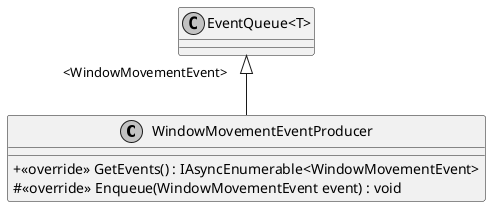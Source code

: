 @startuml
skinparam monochrome true
skinparam ClassAttributeIconSize 0

class WindowMovementEventProducer {
    + <<override>> GetEvents() : IAsyncEnumerable<WindowMovementEvent>
    # <<override>> Enqueue(WindowMovementEvent event) : void
}
class "EventQueue<T>" {
}
"EventQueue<T>" "<WindowMovementEvent>" <|-- WindowMovementEventProducer
@enduml
